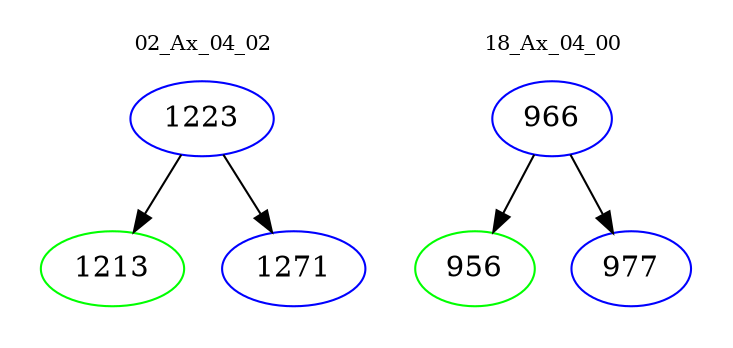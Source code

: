 digraph{
subgraph cluster_0 {
color = white
label = "02_Ax_04_02";
fontsize=10;
T0_1223 [label="1223", color="blue"]
T0_1223 -> T0_1213 [color="black"]
T0_1213 [label="1213", color="green"]
T0_1223 -> T0_1271 [color="black"]
T0_1271 [label="1271", color="blue"]
}
subgraph cluster_1 {
color = white
label = "18_Ax_04_00";
fontsize=10;
T1_966 [label="966", color="blue"]
T1_966 -> T1_956 [color="black"]
T1_956 [label="956", color="green"]
T1_966 -> T1_977 [color="black"]
T1_977 [label="977", color="blue"]
}
}
